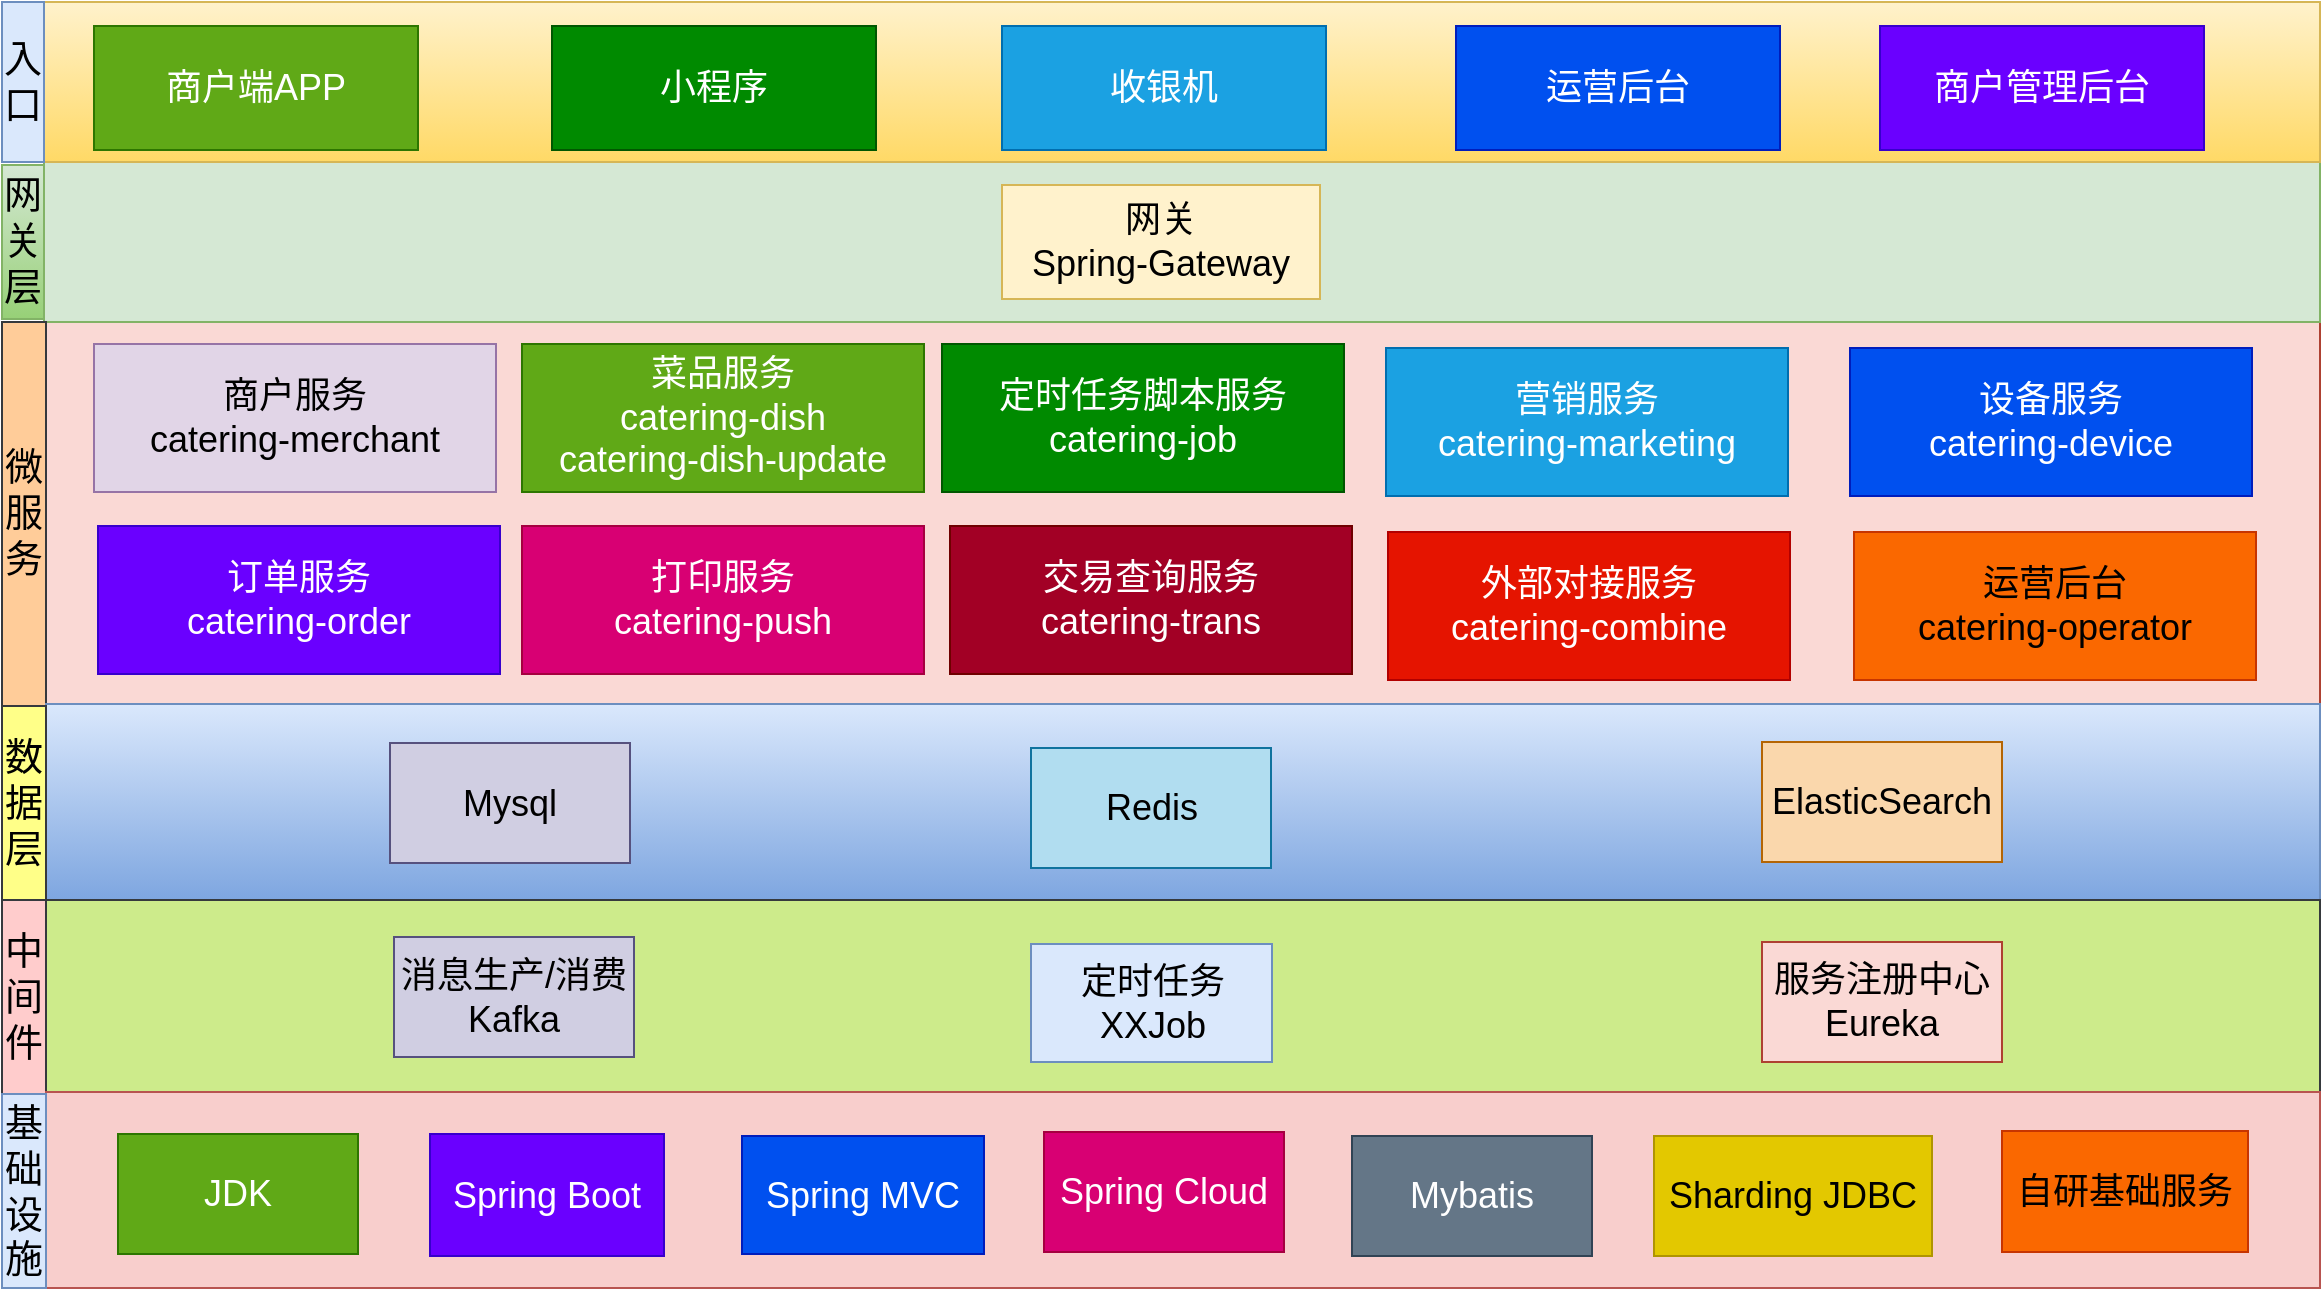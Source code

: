 <mxfile version="21.5.2" type="github">
  <diagram name="Page-1" id="74e2e168-ea6b-b213-b513-2b3c1d86103e">
    <mxGraphModel dx="1434" dy="708" grid="0" gridSize="10" guides="1" tooltips="1" connect="1" arrows="1" fold="1" page="1" pageScale="1" pageWidth="1920" pageHeight="1200" background="none" math="0" shadow="0">
      <root>
        <mxCell id="0" />
        <mxCell id="1" parent="0" />
        <mxCell id="p8BdR4hUjYsUqMTqb73B-1" value="" style="rounded=0;whiteSpace=wrap;html=1;fillColor=#fad9d5;strokeColor=#ae4132;" vertex="1" parent="1">
          <mxGeometry x="472" y="180" width="1138" height="272" as="geometry" />
        </mxCell>
        <mxCell id="p8BdR4hUjYsUqMTqb73B-2" value="" style="rounded=0;whiteSpace=wrap;html=1;fillColor=#d5e8d4;strokeColor=#82b366;" vertex="1" parent="1">
          <mxGeometry x="472" y="180" width="1138" height="80" as="geometry" />
        </mxCell>
        <mxCell id="p8BdR4hUjYsUqMTqb73B-3" value="网关层" style="text;html=1;strokeColor=#82b366;fillColor=#d5e8d4;align=center;verticalAlign=middle;whiteSpace=wrap;rounded=0;spacing=7;fontSize=19;gradientColor=#97d077;" vertex="1" parent="1">
          <mxGeometry x="451" y="181.5" width="21" height="77" as="geometry" />
        </mxCell>
        <mxCell id="p8BdR4hUjYsUqMTqb73B-4" value="网关&lt;br&gt;Spring-Gateway" style="rounded=0;whiteSpace=wrap;html=1;fontSize=18;fillColor=#fff2cc;strokeColor=#d6b656;" vertex="1" parent="1">
          <mxGeometry x="951" y="191.5" width="159" height="57" as="geometry" />
        </mxCell>
        <mxCell id="p8BdR4hUjYsUqMTqb73B-5" value="微服务" style="text;html=1;strokeColor=#36393d;fillColor=#ffcc99;align=center;verticalAlign=middle;whiteSpace=wrap;rounded=0;spacing=7;fontSize=19;" vertex="1" parent="1">
          <mxGeometry x="451" y="260" width="22" height="192" as="geometry" />
        </mxCell>
        <mxCell id="p8BdR4hUjYsUqMTqb73B-9" value="商户服务&lt;br&gt;catering-merchant" style="rounded=0;whiteSpace=wrap;html=1;fontSize=18;fillColor=#e1d5e7;strokeColor=#9673a6;" vertex="1" parent="1">
          <mxGeometry x="497" y="271" width="201" height="74" as="geometry" />
        </mxCell>
        <mxCell id="p8BdR4hUjYsUqMTqb73B-10" value="菜品服务&lt;br&gt;catering-dish&lt;br&gt;catering-dish-update" style="rounded=0;whiteSpace=wrap;html=1;fontSize=18;fillColor=#60a917;strokeColor=#2D7600;fontColor=#ffffff;" vertex="1" parent="1">
          <mxGeometry x="711" y="271" width="201" height="74" as="geometry" />
        </mxCell>
        <mxCell id="p8BdR4hUjYsUqMTqb73B-11" value="定时任务脚本服务&lt;br&gt;catering-job" style="rounded=0;whiteSpace=wrap;html=1;fontSize=18;fillColor=#008a00;strokeColor=#005700;fontColor=#ffffff;" vertex="1" parent="1">
          <mxGeometry x="921" y="271" width="201" height="74" as="geometry" />
        </mxCell>
        <mxCell id="p8BdR4hUjYsUqMTqb73B-12" value="营销服务&lt;br&gt;catering-marketing" style="rounded=0;whiteSpace=wrap;html=1;fontSize=18;fillColor=#1ba1e2;strokeColor=#006EAF;fontColor=#ffffff;" vertex="1" parent="1">
          <mxGeometry x="1143" y="273" width="201" height="74" as="geometry" />
        </mxCell>
        <mxCell id="p8BdR4hUjYsUqMTqb73B-13" value="运营后台&lt;br&gt;catering-operator" style="rounded=0;whiteSpace=wrap;html=1;fontSize=18;fillColor=#fa6800;strokeColor=#C73500;fontColor=#000000;" vertex="1" parent="1">
          <mxGeometry x="1377" y="365" width="201" height="74" as="geometry" />
        </mxCell>
        <mxCell id="p8BdR4hUjYsUqMTqb73B-14" value="订单服务&lt;br&gt;catering-order" style="rounded=0;whiteSpace=wrap;html=1;fontSize=18;fillColor=#6a00ff;strokeColor=#3700CC;fontColor=#ffffff;" vertex="1" parent="1">
          <mxGeometry x="499" y="362" width="201" height="74" as="geometry" />
        </mxCell>
        <mxCell id="p8BdR4hUjYsUqMTqb73B-15" value="打印服务&lt;br&gt;catering-push" style="rounded=0;whiteSpace=wrap;html=1;fontSize=18;fillColor=#d80073;strokeColor=#A50040;fontColor=#ffffff;" vertex="1" parent="1">
          <mxGeometry x="711" y="362" width="201" height="74" as="geometry" />
        </mxCell>
        <mxCell id="p8BdR4hUjYsUqMTqb73B-16" value="交易查询服务&lt;br&gt;catering-trans" style="rounded=0;whiteSpace=wrap;html=1;fontSize=18;fillColor=#a20025;strokeColor=#6F0000;fontColor=#ffffff;" vertex="1" parent="1">
          <mxGeometry x="925" y="362" width="201" height="74" as="geometry" />
        </mxCell>
        <mxCell id="p8BdR4hUjYsUqMTqb73B-19" value="外部对接服务&lt;br&gt;catering-combine" style="rounded=0;whiteSpace=wrap;html=1;fontSize=18;fillColor=#e51400;strokeColor=#B20000;fontColor=#ffffff;" vertex="1" parent="1">
          <mxGeometry x="1144" y="365" width="201" height="74" as="geometry" />
        </mxCell>
        <mxCell id="p8BdR4hUjYsUqMTqb73B-20" value="设备服务&lt;br&gt;catering-device" style="rounded=0;whiteSpace=wrap;html=1;fontSize=18;fillColor=#0050ef;strokeColor=#001DBC;fontColor=#ffffff;" vertex="1" parent="1">
          <mxGeometry x="1375" y="273" width="201" height="74" as="geometry" />
        </mxCell>
        <mxCell id="p8BdR4hUjYsUqMTqb73B-22" value="" style="rounded=0;whiteSpace=wrap;html=1;fillColor=#dae8fc;gradientColor=#7ea6e0;strokeColor=#6c8ebf;" vertex="1" parent="1">
          <mxGeometry x="473" y="451" width="1137" height="98" as="geometry" />
        </mxCell>
        <mxCell id="p8BdR4hUjYsUqMTqb73B-23" value="数据层" style="text;html=1;strokeColor=#36393d;fillColor=#ffff88;align=center;verticalAlign=middle;whiteSpace=wrap;rounded=0;spacing=7;fontSize=19;" vertex="1" parent="1">
          <mxGeometry x="451" y="452" width="22" height="97" as="geometry" />
        </mxCell>
        <mxCell id="p8BdR4hUjYsUqMTqb73B-24" value="Mysql" style="rounded=0;whiteSpace=wrap;html=1;fontSize=18;fillColor=#d0cee2;strokeColor=#56517e;" vertex="1" parent="1">
          <mxGeometry x="645" y="470.5" width="120" height="60" as="geometry" />
        </mxCell>
        <mxCell id="p8BdR4hUjYsUqMTqb73B-25" value="Redis" style="rounded=0;whiteSpace=wrap;html=1;fontSize=18;fillColor=#b1ddf0;strokeColor=#10739e;" vertex="1" parent="1">
          <mxGeometry x="965.5" y="473" width="120" height="60" as="geometry" />
        </mxCell>
        <mxCell id="p8BdR4hUjYsUqMTqb73B-26" value="ElasticSearch" style="rounded=0;whiteSpace=wrap;html=1;fontSize=18;fillColor=#fad7ac;strokeColor=#b46504;" vertex="1" parent="1">
          <mxGeometry x="1331" y="470" width="120" height="60" as="geometry" />
        </mxCell>
        <mxCell id="p8BdR4hUjYsUqMTqb73B-27" value="中间件" style="text;html=1;strokeColor=#36393d;fillColor=#ffcccc;align=center;verticalAlign=middle;whiteSpace=wrap;rounded=0;spacing=7;fontSize=19;" vertex="1" parent="1">
          <mxGeometry x="451" y="549" width="22" height="97" as="geometry" />
        </mxCell>
        <mxCell id="p8BdR4hUjYsUqMTqb73B-28" value="" style="rounded=0;whiteSpace=wrap;html=1;fillColor=#cdeb8b;strokeColor=#36393d;" vertex="1" parent="1">
          <mxGeometry x="473" y="549" width="1137" height="98" as="geometry" />
        </mxCell>
        <mxCell id="p8BdR4hUjYsUqMTqb73B-29" value="消息生产/消费&lt;br&gt;Kafka" style="rounded=0;whiteSpace=wrap;html=1;fontSize=18;fillColor=#d0cee2;strokeColor=#56517e;" vertex="1" parent="1">
          <mxGeometry x="647" y="567.5" width="120" height="60" as="geometry" />
        </mxCell>
        <mxCell id="p8BdR4hUjYsUqMTqb73B-30" value="" style="rounded=0;whiteSpace=wrap;html=1;fillColor=#f8cecc;strokeColor=#b85450;" vertex="1" parent="1">
          <mxGeometry x="473" y="645" width="1137" height="98" as="geometry" />
        </mxCell>
        <mxCell id="p8BdR4hUjYsUqMTqb73B-31" value="基础设施" style="text;html=1;strokeColor=#6c8ebf;fillColor=#dae8fc;align=center;verticalAlign=middle;whiteSpace=wrap;rounded=0;spacing=7;fontSize=19;" vertex="1" parent="1">
          <mxGeometry x="451" y="646" width="22" height="97" as="geometry" />
        </mxCell>
        <mxCell id="p8BdR4hUjYsUqMTqb73B-32" value="服务注册中心&lt;br&gt;Eureka" style="rounded=0;whiteSpace=wrap;html=1;fontSize=18;fillColor=#fad9d5;strokeColor=#ae4132;" vertex="1" parent="1">
          <mxGeometry x="1331" y="570" width="120" height="60" as="geometry" />
        </mxCell>
        <mxCell id="p8BdR4hUjYsUqMTqb73B-34" value="JDK" style="rounded=0;whiteSpace=wrap;html=1;fontSize=18;fillColor=#60a917;strokeColor=#2D7600;fontColor=#ffffff;" vertex="1" parent="1">
          <mxGeometry x="509" y="666" width="120" height="60" as="geometry" />
        </mxCell>
        <mxCell id="p8BdR4hUjYsUqMTqb73B-35" value="Spring Boot" style="rounded=0;whiteSpace=wrap;html=1;fontSize=18;fillColor=#6a00ff;strokeColor=#3700CC;fontColor=#ffffff;" vertex="1" parent="1">
          <mxGeometry x="665" y="666" width="117" height="61" as="geometry" />
        </mxCell>
        <mxCell id="p8BdR4hUjYsUqMTqb73B-38" value="Spring MVC" style="rounded=0;whiteSpace=wrap;html=1;fontSize=18;fillColor=#0050ef;strokeColor=#001DBC;fontColor=#ffffff;" vertex="1" parent="1">
          <mxGeometry x="821" y="667" width="121" height="59" as="geometry" />
        </mxCell>
        <mxCell id="p8BdR4hUjYsUqMTqb73B-39" value="Spring Cloud" style="rounded=0;whiteSpace=wrap;html=1;fontSize=18;fillColor=#d80073;strokeColor=#A50040;fontColor=#ffffff;" vertex="1" parent="1">
          <mxGeometry x="972" y="665" width="120" height="60" as="geometry" />
        </mxCell>
        <mxCell id="p8BdR4hUjYsUqMTqb73B-40" value="自研基础服务" style="rounded=0;whiteSpace=wrap;html=1;fontSize=18;fillColor=#fa6800;strokeColor=#C73500;fontColor=#000000;" vertex="1" parent="1">
          <mxGeometry x="1451" y="664.5" width="123" height="60.5" as="geometry" />
        </mxCell>
        <mxCell id="p8BdR4hUjYsUqMTqb73B-41" value="定时任务&lt;br&gt;XXJob" style="rounded=0;whiteSpace=wrap;html=1;fontSize=18;fillColor=#dae8fc;strokeColor=#6c8ebf;" vertex="1" parent="1">
          <mxGeometry x="965.5" y="571" width="120.5" height="59" as="geometry" />
        </mxCell>
        <mxCell id="p8BdR4hUjYsUqMTqb73B-42" value="Sharding JDBC" style="rounded=0;whiteSpace=wrap;html=1;fontSize=18;fillColor=#e3c800;strokeColor=#B09500;fontColor=#000000;" vertex="1" parent="1">
          <mxGeometry x="1277" y="667" width="139" height="60" as="geometry" />
        </mxCell>
        <mxCell id="p8BdR4hUjYsUqMTqb73B-43" value="Mybatis" style="rounded=0;whiteSpace=wrap;html=1;fontSize=18;fillColor=#647687;strokeColor=#314354;fontColor=#ffffff;" vertex="1" parent="1">
          <mxGeometry x="1126" y="667" width="120" height="60" as="geometry" />
        </mxCell>
        <mxCell id="p8BdR4hUjYsUqMTqb73B-44" value="" style="rounded=0;whiteSpace=wrap;html=1;fillColor=#fff2cc;strokeColor=#d6b656;gradientColor=#ffd966;" vertex="1" parent="1">
          <mxGeometry x="472" y="100" width="1138" height="80" as="geometry" />
        </mxCell>
        <mxCell id="p8BdR4hUjYsUqMTqb73B-45" value="入口" style="text;html=1;strokeColor=#6c8ebf;fillColor=#dae8fc;align=center;verticalAlign=middle;whiteSpace=wrap;rounded=0;spacing=7;fontSize=19;" vertex="1" parent="1">
          <mxGeometry x="451" y="100" width="21" height="80" as="geometry" />
        </mxCell>
        <mxCell id="p8BdR4hUjYsUqMTqb73B-46" value="商户端APP" style="rounded=0;whiteSpace=wrap;html=1;fontSize=18;fillColor=#60a917;strokeColor=#2D7600;fontColor=#ffffff;" vertex="1" parent="1">
          <mxGeometry x="497" y="112" width="162" height="62" as="geometry" />
        </mxCell>
        <mxCell id="p8BdR4hUjYsUqMTqb73B-47" value="小程序" style="rounded=0;whiteSpace=wrap;html=1;fontSize=18;fillColor=#008a00;strokeColor=#005700;fontColor=#ffffff;" vertex="1" parent="1">
          <mxGeometry x="726" y="112" width="162" height="62" as="geometry" />
        </mxCell>
        <mxCell id="p8BdR4hUjYsUqMTqb73B-48" value="收银机" style="rounded=0;whiteSpace=wrap;html=1;fontSize=18;fillColor=#1ba1e2;strokeColor=#006EAF;fontColor=#ffffff;" vertex="1" parent="1">
          <mxGeometry x="951" y="112" width="162" height="62" as="geometry" />
        </mxCell>
        <mxCell id="p8BdR4hUjYsUqMTqb73B-49" value="运营后台" style="rounded=0;whiteSpace=wrap;html=1;fontSize=18;fillColor=#0050ef;strokeColor=#001DBC;fontColor=#ffffff;" vertex="1" parent="1">
          <mxGeometry x="1178" y="112" width="162" height="62" as="geometry" />
        </mxCell>
        <mxCell id="p8BdR4hUjYsUqMTqb73B-50" value="商户管理后台" style="rounded=0;whiteSpace=wrap;html=1;fontSize=18;fillColor=#6a00ff;strokeColor=#3700CC;fontColor=#ffffff;" vertex="1" parent="1">
          <mxGeometry x="1390" y="112" width="162" height="62" as="geometry" />
        </mxCell>
      </root>
    </mxGraphModel>
  </diagram>
</mxfile>
